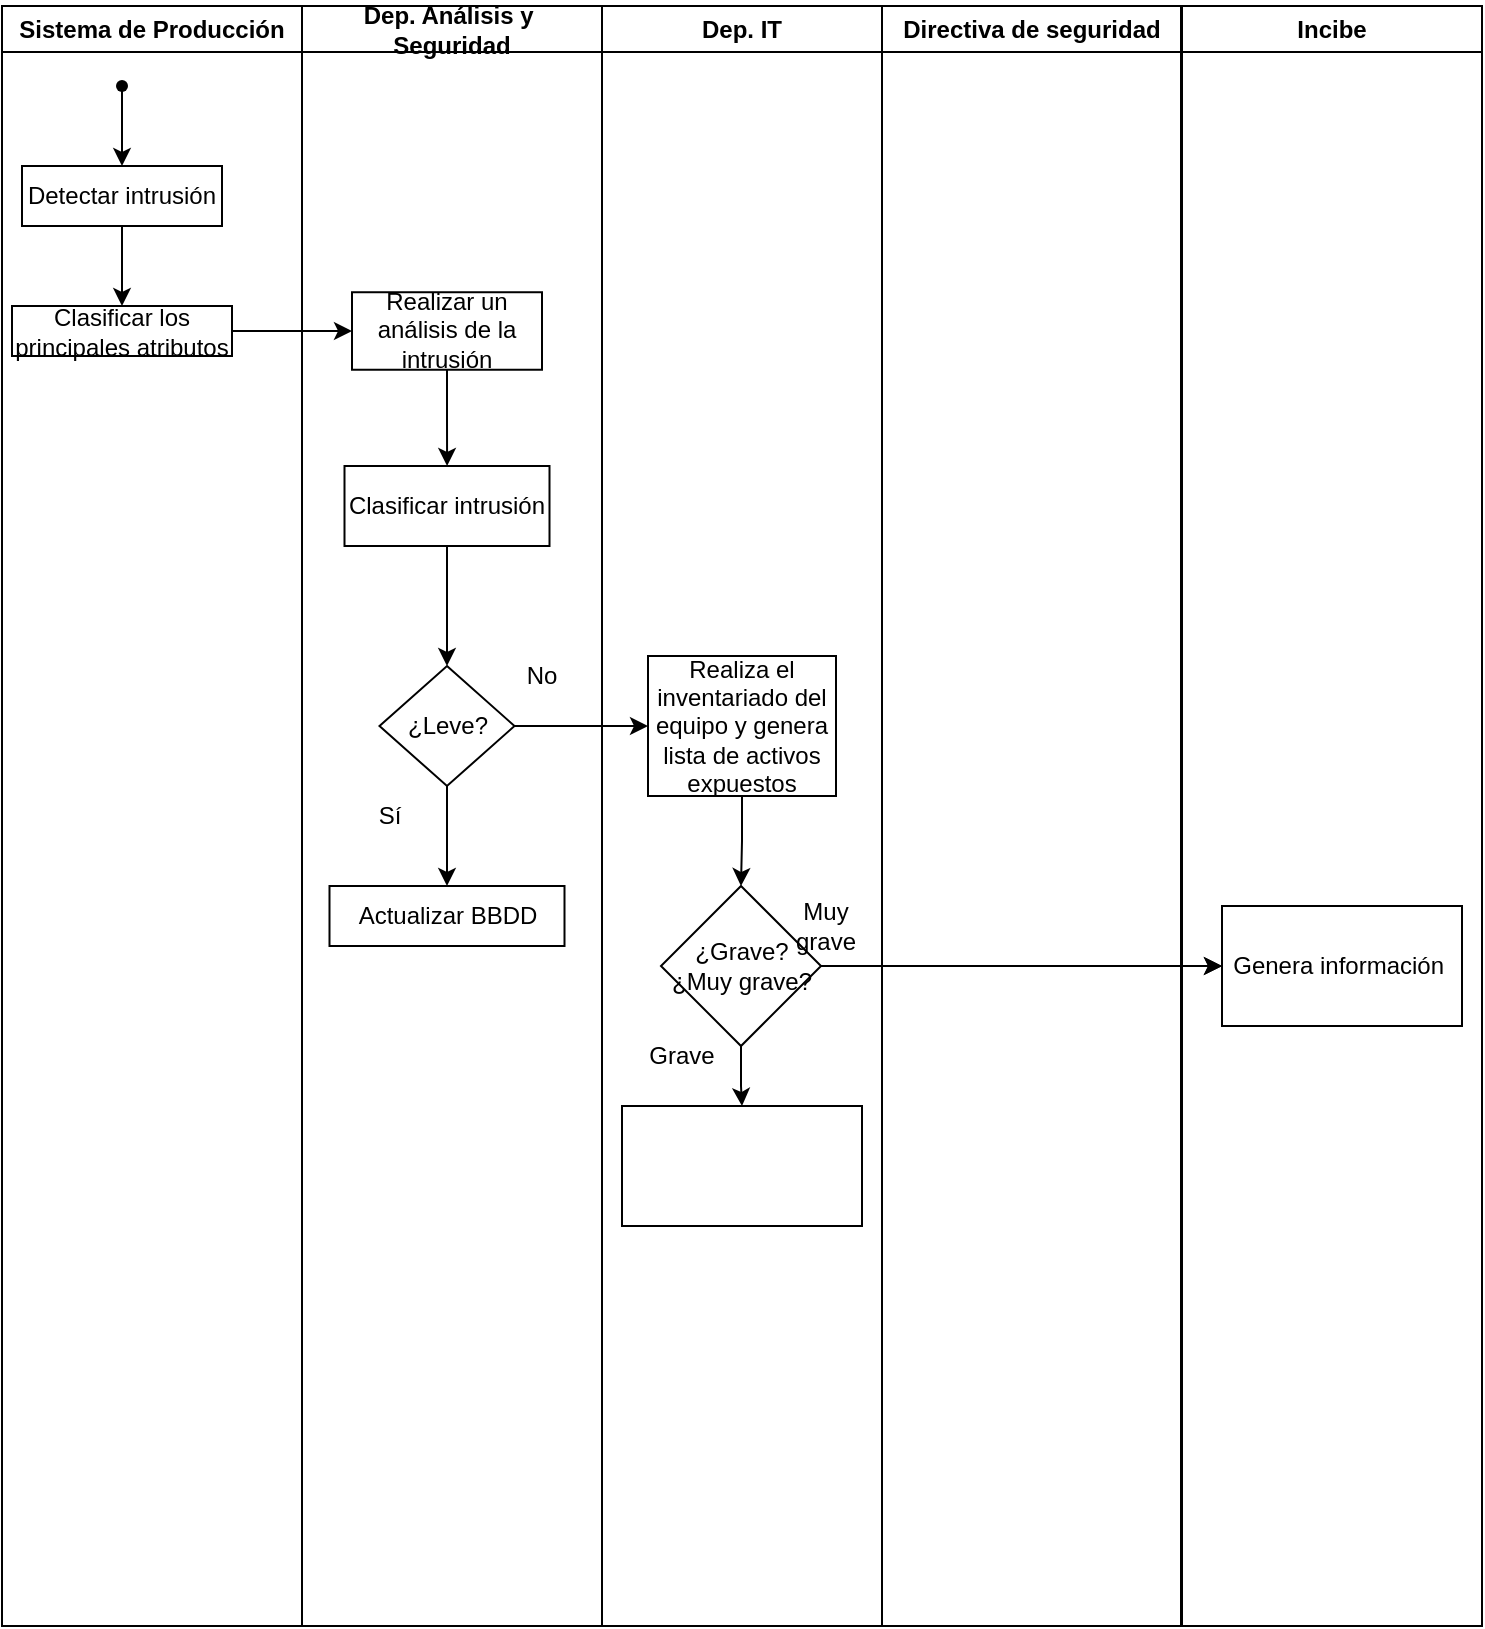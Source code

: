 <mxfile version="21.0.2" type="github">
  <diagram name="Página-1" id="OLqM8g1zS567R2F8B3zY">
    <mxGraphModel dx="521" dy="531" grid="1" gridSize="10" guides="1" tooltips="1" connect="1" arrows="1" fold="1" page="1" pageScale="1" pageWidth="827" pageHeight="1169" math="0" shadow="0">
      <root>
        <mxCell id="0" />
        <mxCell id="1" parent="0" />
        <mxCell id="qf9N6m93d-RgQ3LeR_Vi-5" value="Dep. Análisis y&amp;nbsp; Seguridad" style="swimlane;whiteSpace=wrap;html=1;" parent="1" vertex="1">
          <mxGeometry x="170" y="20" width="150" height="810" as="geometry" />
        </mxCell>
        <mxCell id="qf9N6m93d-RgQ3LeR_Vi-19" value="" style="edgeStyle=orthogonalEdgeStyle;rounded=0;orthogonalLoop=1;jettySize=auto;html=1;" parent="qf9N6m93d-RgQ3LeR_Vi-5" source="qf9N6m93d-RgQ3LeR_Vi-16" target="qf9N6m93d-RgQ3LeR_Vi-18" edge="1">
          <mxGeometry relative="1" as="geometry" />
        </mxCell>
        <mxCell id="qf9N6m93d-RgQ3LeR_Vi-16" value="Realizar un análisis de la intrusión" style="whiteSpace=wrap;html=1;fillColor=none;sketch=0;fillStyle=solid;" parent="qf9N6m93d-RgQ3LeR_Vi-5" vertex="1">
          <mxGeometry x="25" y="143.12" width="95" height="38.75" as="geometry" />
        </mxCell>
        <mxCell id="qf9N6m93d-RgQ3LeR_Vi-21" value="" style="edgeStyle=orthogonalEdgeStyle;rounded=0;orthogonalLoop=1;jettySize=auto;html=1;" parent="qf9N6m93d-RgQ3LeR_Vi-5" source="qf9N6m93d-RgQ3LeR_Vi-18" target="qf9N6m93d-RgQ3LeR_Vi-20" edge="1">
          <mxGeometry relative="1" as="geometry" />
        </mxCell>
        <mxCell id="qf9N6m93d-RgQ3LeR_Vi-18" value="Clasificar intrusión" style="whiteSpace=wrap;html=1;fillColor=none;sketch=0;fillStyle=solid;" parent="qf9N6m93d-RgQ3LeR_Vi-5" vertex="1">
          <mxGeometry x="21.25" y="230" width="102.5" height="40" as="geometry" />
        </mxCell>
        <mxCell id="qf9N6m93d-RgQ3LeR_Vi-23" value="" style="edgeStyle=orthogonalEdgeStyle;rounded=0;orthogonalLoop=1;jettySize=auto;html=1;" parent="qf9N6m93d-RgQ3LeR_Vi-5" source="qf9N6m93d-RgQ3LeR_Vi-20" target="qf9N6m93d-RgQ3LeR_Vi-22" edge="1">
          <mxGeometry relative="1" as="geometry" />
        </mxCell>
        <mxCell id="qf9N6m93d-RgQ3LeR_Vi-20" value="" style="rhombus;whiteSpace=wrap;html=1;fillColor=none;sketch=0;fillStyle=solid;" parent="qf9N6m93d-RgQ3LeR_Vi-5" vertex="1">
          <mxGeometry x="38.75" y="330" width="67.5" height="60" as="geometry" />
        </mxCell>
        <mxCell id="qf9N6m93d-RgQ3LeR_Vi-22" value="Actualizar BBDD" style="whiteSpace=wrap;html=1;fillColor=none;sketch=0;fillStyle=solid;" parent="qf9N6m93d-RgQ3LeR_Vi-5" vertex="1">
          <mxGeometry x="13.75" y="440" width="117.5" height="30" as="geometry" />
        </mxCell>
        <mxCell id="qf9N6m93d-RgQ3LeR_Vi-26" value="¿Leve?" style="text;strokeColor=none;align=center;fillColor=none;html=1;verticalAlign=middle;whiteSpace=wrap;rounded=0;" parent="qf9N6m93d-RgQ3LeR_Vi-5" vertex="1">
          <mxGeometry x="42.5" y="345" width="60" height="30" as="geometry" />
        </mxCell>
        <mxCell id="qf9N6m93d-RgQ3LeR_Vi-27" value="Sí" style="text;strokeColor=none;align=center;fillColor=none;html=1;verticalAlign=middle;whiteSpace=wrap;rounded=0;" parent="qf9N6m93d-RgQ3LeR_Vi-5" vertex="1">
          <mxGeometry x="13.75" y="390" width="60" height="30" as="geometry" />
        </mxCell>
        <mxCell id="qf9N6m93d-RgQ3LeR_Vi-28" value="No" style="text;strokeColor=none;align=center;fillColor=none;html=1;verticalAlign=middle;whiteSpace=wrap;rounded=0;" parent="qf9N6m93d-RgQ3LeR_Vi-5" vertex="1">
          <mxGeometry x="90" y="320" width="60" height="30" as="geometry" />
        </mxCell>
        <mxCell id="qf9N6m93d-RgQ3LeR_Vi-7" value="Directiva de seguridad" style="swimlane;whiteSpace=wrap;html=1;" parent="1" vertex="1">
          <mxGeometry x="460" y="20" width="149.5" height="810" as="geometry" />
        </mxCell>
        <mxCell id="qf9N6m93d-RgQ3LeR_Vi-8" value="Incibe" style="swimlane;whiteSpace=wrap;html=1;" parent="1" vertex="1">
          <mxGeometry x="610" y="20" width="150" height="810" as="geometry" />
        </mxCell>
        <mxCell id="qf9N6m93d-RgQ3LeR_Vi-33" value="Genera información&amp;nbsp;" style="whiteSpace=wrap;html=1;fillColor=none;sketch=0;fillStyle=solid;" parent="qf9N6m93d-RgQ3LeR_Vi-8" vertex="1">
          <mxGeometry x="20" y="450" width="120" height="60" as="geometry" />
        </mxCell>
        <mxCell id="qf9N6m93d-RgQ3LeR_Vi-9" value="Sistema de Producción" style="swimlane;whiteSpace=wrap;html=1;" parent="1" vertex="1">
          <mxGeometry x="20" y="20" width="150" height="810" as="geometry" />
        </mxCell>
        <mxCell id="qf9N6m93d-RgQ3LeR_Vi-13" value="" style="edgeStyle=orthogonalEdgeStyle;rounded=0;orthogonalLoop=1;jettySize=auto;html=1;" parent="qf9N6m93d-RgQ3LeR_Vi-9" source="qf9N6m93d-RgQ3LeR_Vi-11" target="qf9N6m93d-RgQ3LeR_Vi-12" edge="1">
          <mxGeometry relative="1" as="geometry" />
        </mxCell>
        <mxCell id="qf9N6m93d-RgQ3LeR_Vi-11" value="" style="shape=waypoint;sketch=0;fillStyle=solid;size=6;pointerEvents=1;points=[];fillColor=none;resizable=0;rotatable=0;perimeter=centerPerimeter;snapToPoint=1;" parent="qf9N6m93d-RgQ3LeR_Vi-9" vertex="1">
          <mxGeometry x="50" y="30" width="20" height="20" as="geometry" />
        </mxCell>
        <mxCell id="qf9N6m93d-RgQ3LeR_Vi-15" value="" style="edgeStyle=orthogonalEdgeStyle;rounded=0;orthogonalLoop=1;jettySize=auto;html=1;" parent="qf9N6m93d-RgQ3LeR_Vi-9" source="qf9N6m93d-RgQ3LeR_Vi-12" target="qf9N6m93d-RgQ3LeR_Vi-14" edge="1">
          <mxGeometry relative="1" as="geometry" />
        </mxCell>
        <mxCell id="qf9N6m93d-RgQ3LeR_Vi-12" value="Detectar intrusión" style="whiteSpace=wrap;html=1;fillColor=none;sketch=0;fillStyle=solid;" parent="qf9N6m93d-RgQ3LeR_Vi-9" vertex="1">
          <mxGeometry x="10" y="80" width="100" height="30" as="geometry" />
        </mxCell>
        <mxCell id="qf9N6m93d-RgQ3LeR_Vi-14" value="Clasificar los principales atributos" style="whiteSpace=wrap;html=1;fillColor=none;sketch=0;fillStyle=solid;" parent="qf9N6m93d-RgQ3LeR_Vi-9" vertex="1">
          <mxGeometry x="5" y="150" width="110" height="25" as="geometry" />
        </mxCell>
        <mxCell id="qf9N6m93d-RgQ3LeR_Vi-17" value="" style="edgeStyle=orthogonalEdgeStyle;rounded=0;orthogonalLoop=1;jettySize=auto;html=1;" parent="1" source="qf9N6m93d-RgQ3LeR_Vi-14" target="qf9N6m93d-RgQ3LeR_Vi-16" edge="1">
          <mxGeometry relative="1" as="geometry" />
        </mxCell>
        <mxCell id="qf9N6m93d-RgQ3LeR_Vi-6" value="Dep. IT" style="swimlane;whiteSpace=wrap;html=1;startSize=23;" parent="1" vertex="1">
          <mxGeometry x="320" y="20" width="140" height="810" as="geometry" />
        </mxCell>
        <mxCell id="qf9N6m93d-RgQ3LeR_Vi-30" value="" style="edgeStyle=orthogonalEdgeStyle;rounded=0;orthogonalLoop=1;jettySize=auto;html=1;entryX=0.5;entryY=0;entryDx=0;entryDy=0;" parent="qf9N6m93d-RgQ3LeR_Vi-6" source="qf9N6m93d-RgQ3LeR_Vi-24" target="qf9N6m93d-RgQ3LeR_Vi-31" edge="1">
          <mxGeometry relative="1" as="geometry">
            <mxPoint x="69.5" y="450" as="targetPoint" />
          </mxGeometry>
        </mxCell>
        <mxCell id="qf9N6m93d-RgQ3LeR_Vi-24" value="Realiza el inventariado del equipo y genera lista de activos expuestos" style="whiteSpace=wrap;html=1;fillColor=none;sketch=0;fillStyle=solid;" parent="qf9N6m93d-RgQ3LeR_Vi-6" vertex="1">
          <mxGeometry x="23" y="325" width="94" height="70" as="geometry" />
        </mxCell>
        <mxCell id="qf9N6m93d-RgQ3LeR_Vi-36" value="" style="edgeStyle=orthogonalEdgeStyle;rounded=0;orthogonalLoop=1;jettySize=auto;html=1;" parent="qf9N6m93d-RgQ3LeR_Vi-6" source="qf9N6m93d-RgQ3LeR_Vi-31" target="qf9N6m93d-RgQ3LeR_Vi-35" edge="1">
          <mxGeometry relative="1" as="geometry" />
        </mxCell>
        <mxCell id="qf9N6m93d-RgQ3LeR_Vi-31" value="¿Grave?&lt;br&gt;¿Muy grave?" style="rhombus;whiteSpace=wrap;html=1;fillColor=none;sketch=0;fillStyle=solid;" parent="qf9N6m93d-RgQ3LeR_Vi-6" vertex="1">
          <mxGeometry x="29.5" y="440" width="80" height="80" as="geometry" />
        </mxCell>
        <mxCell id="qf9N6m93d-RgQ3LeR_Vi-35" value="" style="whiteSpace=wrap;html=1;fillColor=none;sketch=0;fillStyle=solid;" parent="qf9N6m93d-RgQ3LeR_Vi-6" vertex="1">
          <mxGeometry x="10" y="550" width="120" height="60" as="geometry" />
        </mxCell>
        <mxCell id="qf9N6m93d-RgQ3LeR_Vi-37" value="Grave" style="text;strokeColor=none;align=center;fillColor=none;html=1;verticalAlign=middle;whiteSpace=wrap;rounded=0;" parent="qf9N6m93d-RgQ3LeR_Vi-6" vertex="1">
          <mxGeometry x="10" y="510" width="60" height="30" as="geometry" />
        </mxCell>
        <mxCell id="qf9N6m93d-RgQ3LeR_Vi-38" value="Muy grave" style="text;strokeColor=none;align=center;fillColor=none;html=1;verticalAlign=middle;whiteSpace=wrap;rounded=0;" parent="qf9N6m93d-RgQ3LeR_Vi-6" vertex="1">
          <mxGeometry x="94" y="450" width="36" height="20" as="geometry" />
        </mxCell>
        <mxCell id="qf9N6m93d-RgQ3LeR_Vi-25" value="" style="edgeStyle=orthogonalEdgeStyle;rounded=0;orthogonalLoop=1;jettySize=auto;html=1;" parent="1" source="qf9N6m93d-RgQ3LeR_Vi-20" target="qf9N6m93d-RgQ3LeR_Vi-24" edge="1">
          <mxGeometry relative="1" as="geometry" />
        </mxCell>
        <mxCell id="qf9N6m93d-RgQ3LeR_Vi-34" value="" style="edgeStyle=orthogonalEdgeStyle;rounded=0;orthogonalLoop=1;jettySize=auto;html=1;" parent="1" source="qf9N6m93d-RgQ3LeR_Vi-31" target="qf9N6m93d-RgQ3LeR_Vi-33" edge="1">
          <mxGeometry relative="1" as="geometry" />
        </mxCell>
        <mxCell id="fDK0BzUkPO_lQ39MmMM3-2" value="" style="edgeStyle=orthogonalEdgeStyle;rounded=0;orthogonalLoop=1;jettySize=auto;html=1;" edge="1" parent="1" source="qf9N6m93d-RgQ3LeR_Vi-31" target="qf9N6m93d-RgQ3LeR_Vi-33">
          <mxGeometry relative="1" as="geometry" />
        </mxCell>
      </root>
    </mxGraphModel>
  </diagram>
</mxfile>
